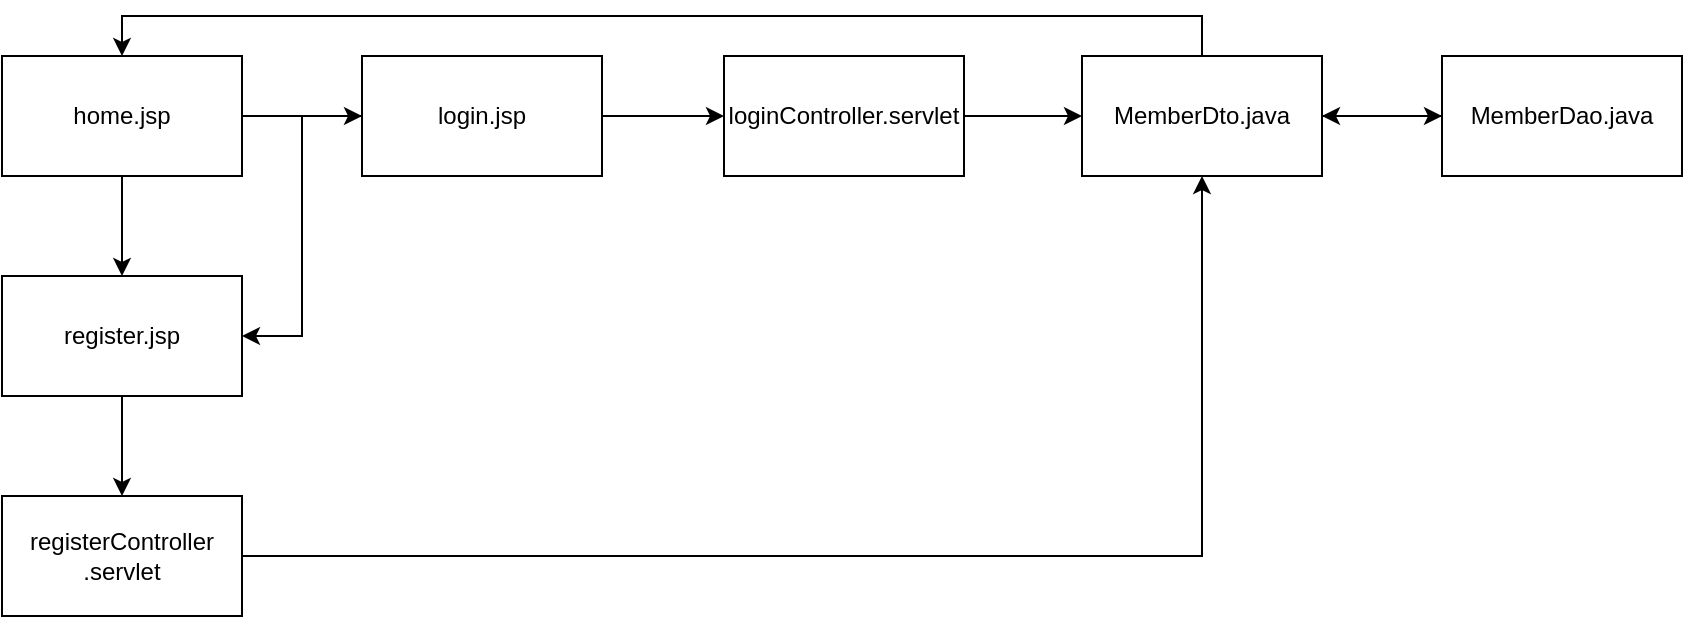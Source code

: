 <mxfile version="14.1.8" type="github"><diagram id="FOpqYkeMEOg_6xQHcIqy" name="Page-1"><mxGraphModel dx="1038" dy="580" grid="1" gridSize="10" guides="1" tooltips="1" connect="1" arrows="1" fold="1" page="1" pageScale="1" pageWidth="827" pageHeight="1169" math="0" shadow="0"><root><mxCell id="0"/><mxCell id="1" parent="0"/><mxCell id="uOVFqiCUbd3LchdZvcdI-3" value="" style="edgeStyle=orthogonalEdgeStyle;rounded=0;orthogonalLoop=1;jettySize=auto;html=1;" edge="1" parent="1" source="uOVFqiCUbd3LchdZvcdI-1" target="uOVFqiCUbd3LchdZvcdI-2"><mxGeometry relative="1" as="geometry"/></mxCell><mxCell id="uOVFqiCUbd3LchdZvcdI-6" value="" style="edgeStyle=orthogonalEdgeStyle;rounded=0;orthogonalLoop=1;jettySize=auto;html=1;" edge="1" parent="1" source="uOVFqiCUbd3LchdZvcdI-1" target="uOVFqiCUbd3LchdZvcdI-5"><mxGeometry relative="1" as="geometry"/></mxCell><mxCell id="uOVFqiCUbd3LchdZvcdI-1" value="home.jsp" style="rounded=0;whiteSpace=wrap;html=1;" vertex="1" parent="1"><mxGeometry x="40" y="40" width="120" height="60" as="geometry"/></mxCell><mxCell id="uOVFqiCUbd3LchdZvcdI-10" style="edgeStyle=orthogonalEdgeStyle;rounded=0;orthogonalLoop=1;jettySize=auto;html=1;entryX=1;entryY=0.5;entryDx=0;entryDy=0;" edge="1" parent="1" source="uOVFqiCUbd3LchdZvcdI-2" target="uOVFqiCUbd3LchdZvcdI-5"><mxGeometry relative="1" as="geometry"/></mxCell><mxCell id="uOVFqiCUbd3LchdZvcdI-13" style="edgeStyle=orthogonalEdgeStyle;rounded=0;orthogonalLoop=1;jettySize=auto;html=1;entryX=0;entryY=0.5;entryDx=0;entryDy=0;" edge="1" parent="1" source="uOVFqiCUbd3LchdZvcdI-2" target="uOVFqiCUbd3LchdZvcdI-12"><mxGeometry relative="1" as="geometry"/></mxCell><mxCell id="uOVFqiCUbd3LchdZvcdI-2" value="login.jsp" style="rounded=0;whiteSpace=wrap;html=1;" vertex="1" parent="1"><mxGeometry x="220" y="40" width="120" height="60" as="geometry"/></mxCell><mxCell id="uOVFqiCUbd3LchdZvcdI-27" style="edgeStyle=orthogonalEdgeStyle;rounded=0;orthogonalLoop=1;jettySize=auto;html=1;" edge="1" parent="1" source="uOVFqiCUbd3LchdZvcdI-5" target="uOVFqiCUbd3LchdZvcdI-26"><mxGeometry relative="1" as="geometry"/></mxCell><mxCell id="uOVFqiCUbd3LchdZvcdI-5" value="register.jsp" style="rounded=0;whiteSpace=wrap;html=1;" vertex="1" parent="1"><mxGeometry x="40" y="150" width="120" height="60" as="geometry"/></mxCell><mxCell id="uOVFqiCUbd3LchdZvcdI-16" style="edgeStyle=orthogonalEdgeStyle;rounded=0;orthogonalLoop=1;jettySize=auto;html=1;entryX=0;entryY=0.5;entryDx=0;entryDy=0;" edge="1" parent="1" source="uOVFqiCUbd3LchdZvcdI-12" target="uOVFqiCUbd3LchdZvcdI-15"><mxGeometry relative="1" as="geometry"/></mxCell><mxCell id="uOVFqiCUbd3LchdZvcdI-12" value="loginController.servlet" style="rounded=0;whiteSpace=wrap;html=1;" vertex="1" parent="1"><mxGeometry x="401" y="40" width="120" height="60" as="geometry"/></mxCell><mxCell id="uOVFqiCUbd3LchdZvcdI-18" value="" style="edgeStyle=orthogonalEdgeStyle;rounded=0;orthogonalLoop=1;jettySize=auto;html=1;" edge="1" parent="1" source="uOVFqiCUbd3LchdZvcdI-15" target="uOVFqiCUbd3LchdZvcdI-17"><mxGeometry relative="1" as="geometry"/></mxCell><mxCell id="uOVFqiCUbd3LchdZvcdI-35" style="edgeStyle=orthogonalEdgeStyle;rounded=0;orthogonalLoop=1;jettySize=auto;html=1;entryX=0.5;entryY=0;entryDx=0;entryDy=0;" edge="1" parent="1" source="uOVFqiCUbd3LchdZvcdI-15" target="uOVFqiCUbd3LchdZvcdI-1"><mxGeometry relative="1" as="geometry"><Array as="points"><mxPoint x="640" y="20"/><mxPoint x="100" y="20"/></Array></mxGeometry></mxCell><mxCell id="uOVFqiCUbd3LchdZvcdI-15" value="MemberDto.java" style="rounded=0;whiteSpace=wrap;html=1;" vertex="1" parent="1"><mxGeometry x="580" y="40" width="120" height="60" as="geometry"/></mxCell><mxCell id="uOVFqiCUbd3LchdZvcdI-21" style="edgeStyle=orthogonalEdgeStyle;rounded=0;orthogonalLoop=1;jettySize=auto;html=1;" edge="1" parent="1" source="uOVFqiCUbd3LchdZvcdI-17" target="uOVFqiCUbd3LchdZvcdI-15"><mxGeometry relative="1" as="geometry"/></mxCell><mxCell id="uOVFqiCUbd3LchdZvcdI-17" value="MemberDao.java" style="rounded=0;whiteSpace=wrap;html=1;" vertex="1" parent="1"><mxGeometry x="760" y="40" width="120" height="60" as="geometry"/></mxCell><mxCell id="uOVFqiCUbd3LchdZvcdI-30" style="edgeStyle=orthogonalEdgeStyle;rounded=0;orthogonalLoop=1;jettySize=auto;html=1;entryX=0.5;entryY=1;entryDx=0;entryDy=0;" edge="1" parent="1" source="uOVFqiCUbd3LchdZvcdI-26" target="uOVFqiCUbd3LchdZvcdI-15"><mxGeometry relative="1" as="geometry"/></mxCell><mxCell id="uOVFqiCUbd3LchdZvcdI-26" value="registerController&lt;br&gt;.servlet" style="rounded=0;whiteSpace=wrap;html=1;" vertex="1" parent="1"><mxGeometry x="40" y="260" width="120" height="60" as="geometry"/></mxCell></root></mxGraphModel></diagram></mxfile>